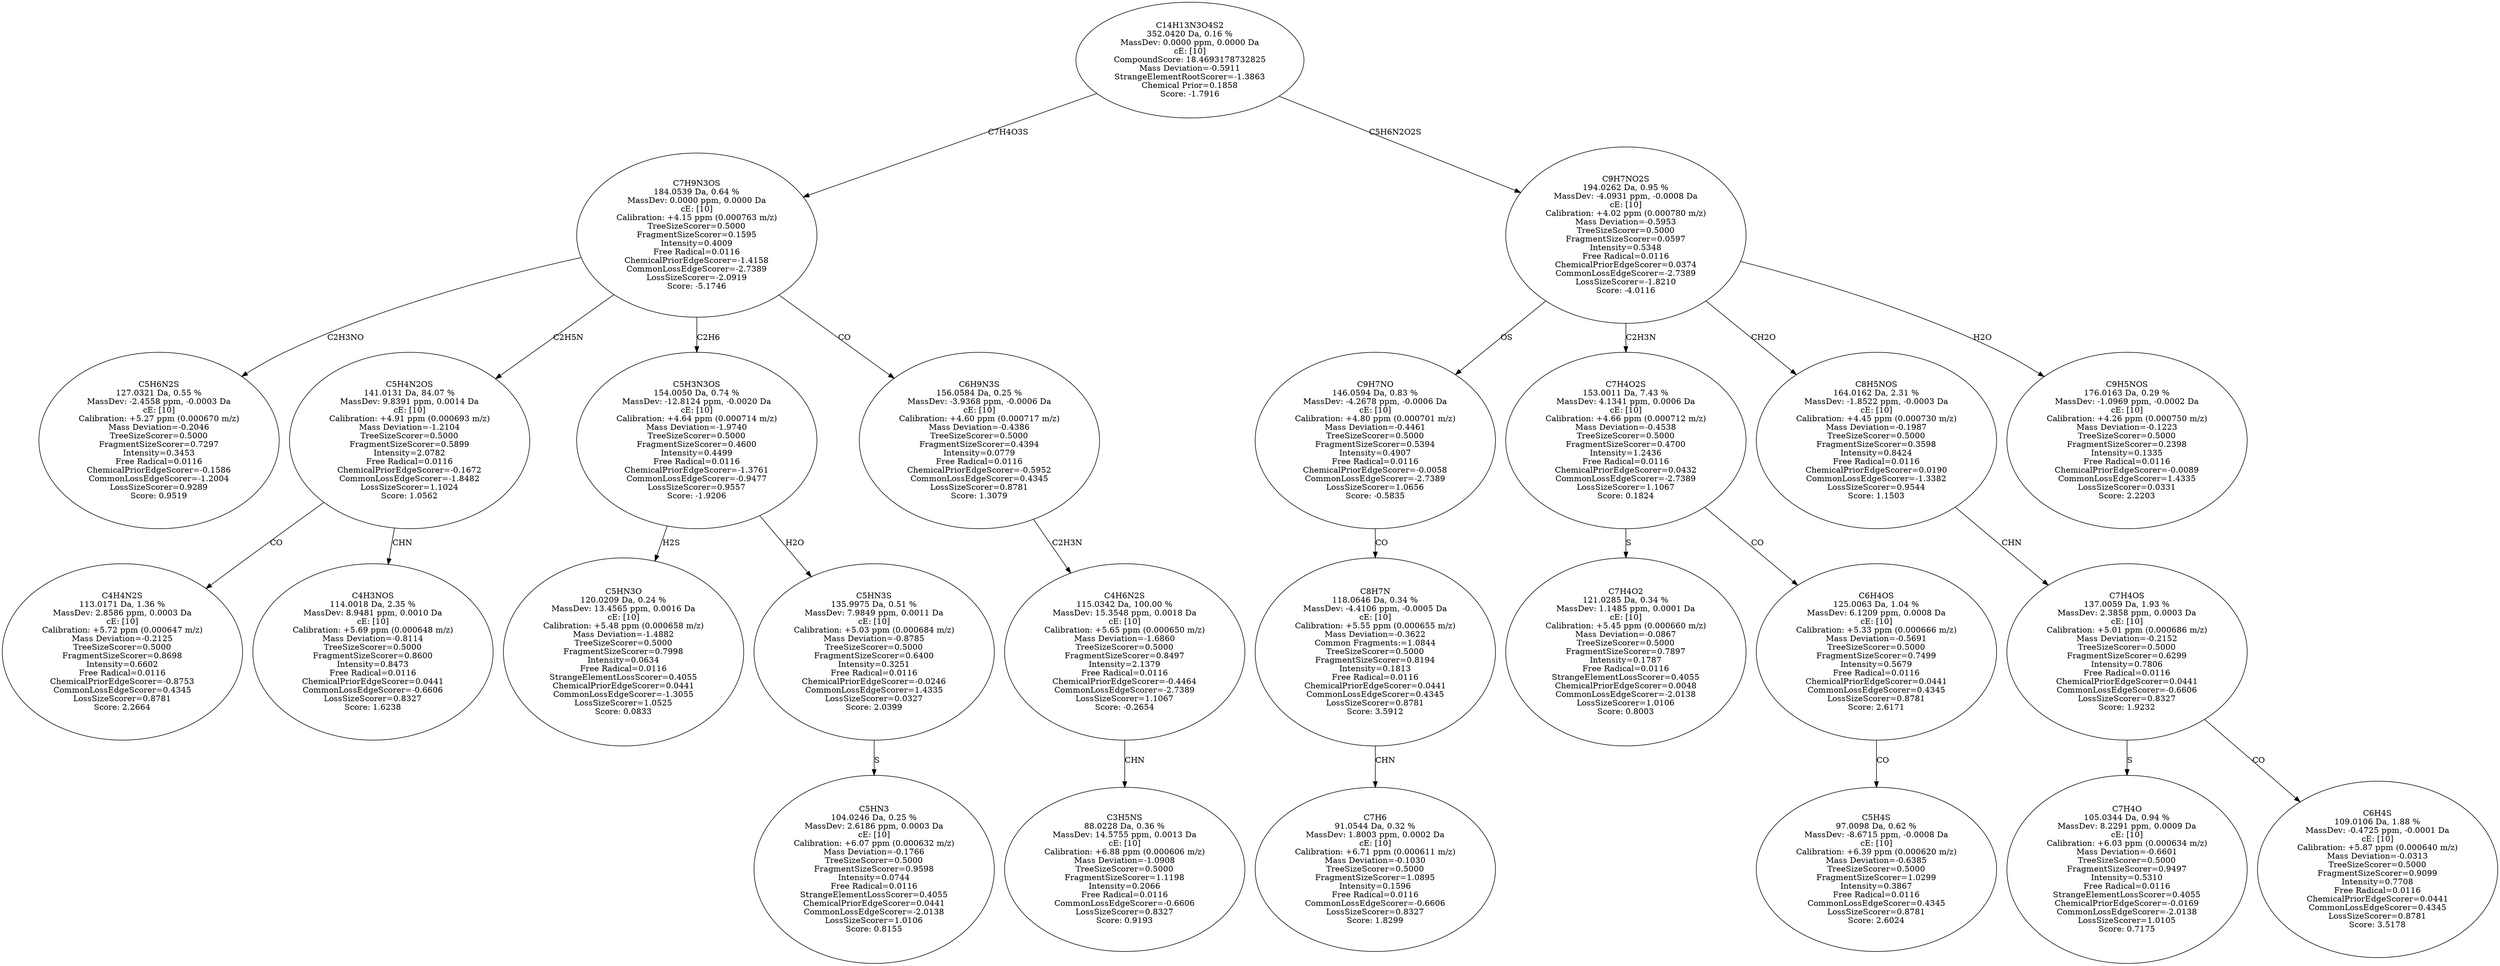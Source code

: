 strict digraph {
v1 [label="C5H6N2S\n127.0321 Da, 0.55 %\nMassDev: -2.4558 ppm, -0.0003 Da\ncE: [10]\nCalibration: +5.27 ppm (0.000670 m/z)\nMass Deviation=-0.2046\nTreeSizeScorer=0.5000\nFragmentSizeScorer=0.7297\nIntensity=0.3453\nFree Radical=0.0116\nChemicalPriorEdgeScorer=-0.1586\nCommonLossEdgeScorer=-1.2004\nLossSizeScorer=0.9289\nScore: 0.9519"];
v2 [label="C4H4N2S\n113.0171 Da, 1.36 %\nMassDev: 2.8586 ppm, 0.0003 Da\ncE: [10]\nCalibration: +5.72 ppm (0.000647 m/z)\nMass Deviation=-0.2125\nTreeSizeScorer=0.5000\nFragmentSizeScorer=0.8698\nIntensity=0.6602\nFree Radical=0.0116\nChemicalPriorEdgeScorer=-0.8753\nCommonLossEdgeScorer=0.4345\nLossSizeScorer=0.8781\nScore: 2.2664"];
v3 [label="C4H3NOS\n114.0018 Da, 2.35 %\nMassDev: 8.9481 ppm, 0.0010 Da\ncE: [10]\nCalibration: +5.69 ppm (0.000648 m/z)\nMass Deviation=-0.8114\nTreeSizeScorer=0.5000\nFragmentSizeScorer=0.8600\nIntensity=0.8473\nFree Radical=0.0116\nChemicalPriorEdgeScorer=0.0441\nCommonLossEdgeScorer=-0.6606\nLossSizeScorer=0.8327\nScore: 1.6238"];
v4 [label="C5H4N2OS\n141.0131 Da, 84.07 %\nMassDev: 9.8391 ppm, 0.0014 Da\ncE: [10]\nCalibration: +4.91 ppm (0.000693 m/z)\nMass Deviation=-1.2104\nTreeSizeScorer=0.5000\nFragmentSizeScorer=0.5899\nIntensity=2.0782\nFree Radical=0.0116\nChemicalPriorEdgeScorer=-0.1672\nCommonLossEdgeScorer=-1.8482\nLossSizeScorer=1.1024\nScore: 1.0562"];
v5 [label="C5HN3O\n120.0209 Da, 0.24 %\nMassDev: 13.4565 ppm, 0.0016 Da\ncE: [10]\nCalibration: +5.48 ppm (0.000658 m/z)\nMass Deviation=-1.4882\nTreeSizeScorer=0.5000\nFragmentSizeScorer=0.7998\nIntensity=0.0634\nFree Radical=0.0116\nStrangeElementLossScorer=0.4055\nChemicalPriorEdgeScorer=0.0441\nCommonLossEdgeScorer=-1.3055\nLossSizeScorer=1.0525\nScore: 0.0833"];
v6 [label="C5HN3\n104.0246 Da, 0.25 %\nMassDev: 2.6186 ppm, 0.0003 Da\ncE: [10]\nCalibration: +6.07 ppm (0.000632 m/z)\nMass Deviation=-0.1766\nTreeSizeScorer=0.5000\nFragmentSizeScorer=0.9598\nIntensity=0.0744\nFree Radical=0.0116\nStrangeElementLossScorer=0.4055\nChemicalPriorEdgeScorer=0.0441\nCommonLossEdgeScorer=-2.0138\nLossSizeScorer=1.0106\nScore: 0.8155"];
v7 [label="C5HN3S\n135.9975 Da, 0.51 %\nMassDev: 7.9849 ppm, 0.0011 Da\ncE: [10]\nCalibration: +5.03 ppm (0.000684 m/z)\nMass Deviation=-0.8785\nTreeSizeScorer=0.5000\nFragmentSizeScorer=0.6400\nIntensity=0.3251\nFree Radical=0.0116\nChemicalPriorEdgeScorer=-0.0246\nCommonLossEdgeScorer=1.4335\nLossSizeScorer=0.0327\nScore: 2.0399"];
v8 [label="C5H3N3OS\n154.0050 Da, 0.74 %\nMassDev: -12.8124 ppm, -0.0020 Da\ncE: [10]\nCalibration: +4.64 ppm (0.000714 m/z)\nMass Deviation=-1.9740\nTreeSizeScorer=0.5000\nFragmentSizeScorer=0.4600\nIntensity=0.4499\nFree Radical=0.0116\nChemicalPriorEdgeScorer=-1.3761\nCommonLossEdgeScorer=-0.9477\nLossSizeScorer=0.9557\nScore: -1.9206"];
v9 [label="C3H5NS\n88.0228 Da, 0.36 %\nMassDev: 14.5755 ppm, 0.0013 Da\ncE: [10]\nCalibration: +6.88 ppm (0.000606 m/z)\nMass Deviation=-1.0908\nTreeSizeScorer=0.5000\nFragmentSizeScorer=1.1198\nIntensity=0.2066\nFree Radical=0.0116\nCommonLossEdgeScorer=-0.6606\nLossSizeScorer=0.8327\nScore: 0.9193"];
v10 [label="C4H6N2S\n115.0342 Da, 100.00 %\nMassDev: 15.3548 ppm, 0.0018 Da\ncE: [10]\nCalibration: +5.65 ppm (0.000650 m/z)\nMass Deviation=-1.6860\nTreeSizeScorer=0.5000\nFragmentSizeScorer=0.8497\nIntensity=2.1379\nFree Radical=0.0116\nChemicalPriorEdgeScorer=-0.4464\nCommonLossEdgeScorer=-2.7389\nLossSizeScorer=1.1067\nScore: -0.2654"];
v11 [label="C6H9N3S\n156.0584 Da, 0.25 %\nMassDev: -3.9368 ppm, -0.0006 Da\ncE: [10]\nCalibration: +4.60 ppm (0.000717 m/z)\nMass Deviation=-0.4386\nTreeSizeScorer=0.5000\nFragmentSizeScorer=0.4394\nIntensity=0.0779\nFree Radical=0.0116\nChemicalPriorEdgeScorer=-0.5952\nCommonLossEdgeScorer=0.4345\nLossSizeScorer=0.8781\nScore: 1.3079"];
v12 [label="C7H9N3OS\n184.0539 Da, 0.64 %\nMassDev: 0.0000 ppm, 0.0000 Da\ncE: [10]\nCalibration: +4.15 ppm (0.000763 m/z)\nTreeSizeScorer=0.5000\nFragmentSizeScorer=0.1595\nIntensity=0.4009\nFree Radical=0.0116\nChemicalPriorEdgeScorer=-1.4158\nCommonLossEdgeScorer=-2.7389\nLossSizeScorer=-2.0919\nScore: -5.1746"];
v13 [label="C7H6\n91.0544 Da, 0.32 %\nMassDev: 1.8003 ppm, 0.0002 Da\ncE: [10]\nCalibration: +6.71 ppm (0.000611 m/z)\nMass Deviation=-0.1030\nTreeSizeScorer=0.5000\nFragmentSizeScorer=1.0895\nIntensity=0.1596\nFree Radical=0.0116\nCommonLossEdgeScorer=-0.6606\nLossSizeScorer=0.8327\nScore: 1.8299"];
v14 [label="C8H7N\n118.0646 Da, 0.34 %\nMassDev: -4.4106 ppm, -0.0005 Da\ncE: [10]\nCalibration: +5.55 ppm (0.000655 m/z)\nMass Deviation=-0.3622\nCommon Fragments:=1.0844\nTreeSizeScorer=0.5000\nFragmentSizeScorer=0.8194\nIntensity=0.1813\nFree Radical=0.0116\nChemicalPriorEdgeScorer=0.0441\nCommonLossEdgeScorer=0.4345\nLossSizeScorer=0.8781\nScore: 3.5912"];
v15 [label="C9H7NO\n146.0594 Da, 0.83 %\nMassDev: -4.2678 ppm, -0.0006 Da\ncE: [10]\nCalibration: +4.80 ppm (0.000701 m/z)\nMass Deviation=-0.4461\nTreeSizeScorer=0.5000\nFragmentSizeScorer=0.5394\nIntensity=0.4907\nFree Radical=0.0116\nChemicalPriorEdgeScorer=-0.0058\nCommonLossEdgeScorer=-2.7389\nLossSizeScorer=1.0656\nScore: -0.5835"];
v16 [label="C7H4O2\n121.0285 Da, 0.34 %\nMassDev: 1.1485 ppm, 0.0001 Da\ncE: [10]\nCalibration: +5.45 ppm (0.000660 m/z)\nMass Deviation=-0.0867\nTreeSizeScorer=0.5000\nFragmentSizeScorer=0.7897\nIntensity=0.1787\nFree Radical=0.0116\nStrangeElementLossScorer=0.4055\nChemicalPriorEdgeScorer=0.0048\nCommonLossEdgeScorer=-2.0138\nLossSizeScorer=1.0106\nScore: 0.8003"];
v17 [label="C5H4S\n97.0098 Da, 0.62 %\nMassDev: -8.6715 ppm, -0.0008 Da\ncE: [10]\nCalibration: +6.39 ppm (0.000620 m/z)\nMass Deviation=-0.6385\nTreeSizeScorer=0.5000\nFragmentSizeScorer=1.0299\nIntensity=0.3867\nFree Radical=0.0116\nCommonLossEdgeScorer=0.4345\nLossSizeScorer=0.8781\nScore: 2.6024"];
v18 [label="C6H4OS\n125.0063 Da, 1.04 %\nMassDev: 6.1209 ppm, 0.0008 Da\ncE: [10]\nCalibration: +5.33 ppm (0.000666 m/z)\nMass Deviation=-0.5691\nTreeSizeScorer=0.5000\nFragmentSizeScorer=0.7499\nIntensity=0.5679\nFree Radical=0.0116\nChemicalPriorEdgeScorer=0.0441\nCommonLossEdgeScorer=0.4345\nLossSizeScorer=0.8781\nScore: 2.6171"];
v19 [label="C7H4O2S\n153.0011 Da, 7.43 %\nMassDev: 4.1341 ppm, 0.0006 Da\ncE: [10]\nCalibration: +4.66 ppm (0.000712 m/z)\nMass Deviation=-0.4538\nTreeSizeScorer=0.5000\nFragmentSizeScorer=0.4700\nIntensity=1.2436\nFree Radical=0.0116\nChemicalPriorEdgeScorer=0.0432\nCommonLossEdgeScorer=-2.7389\nLossSizeScorer=1.1067\nScore: 0.1824"];
v20 [label="C7H4O\n105.0344 Da, 0.94 %\nMassDev: 8.2291 ppm, 0.0009 Da\ncE: [10]\nCalibration: +6.03 ppm (0.000634 m/z)\nMass Deviation=-0.6601\nTreeSizeScorer=0.5000\nFragmentSizeScorer=0.9497\nIntensity=0.5310\nFree Radical=0.0116\nStrangeElementLossScorer=0.4055\nChemicalPriorEdgeScorer=-0.0169\nCommonLossEdgeScorer=-2.0138\nLossSizeScorer=1.0105\nScore: 0.7175"];
v21 [label="C6H4S\n109.0106 Da, 1.88 %\nMassDev: -0.4725 ppm, -0.0001 Da\ncE: [10]\nCalibration: +5.87 ppm (0.000640 m/z)\nMass Deviation=-0.0313\nTreeSizeScorer=0.5000\nFragmentSizeScorer=0.9099\nIntensity=0.7708\nFree Radical=0.0116\nChemicalPriorEdgeScorer=0.0441\nCommonLossEdgeScorer=0.4345\nLossSizeScorer=0.8781\nScore: 3.5178"];
v22 [label="C7H4OS\n137.0059 Da, 1.93 %\nMassDev: 2.3858 ppm, 0.0003 Da\ncE: [10]\nCalibration: +5.01 ppm (0.000686 m/z)\nMass Deviation=-0.2152\nTreeSizeScorer=0.5000\nFragmentSizeScorer=0.6299\nIntensity=0.7806\nFree Radical=0.0116\nChemicalPriorEdgeScorer=0.0441\nCommonLossEdgeScorer=-0.6606\nLossSizeScorer=0.8327\nScore: 1.9232"];
v23 [label="C8H5NOS\n164.0162 Da, 2.31 %\nMassDev: -1.8522 ppm, -0.0003 Da\ncE: [10]\nCalibration: +4.45 ppm (0.000730 m/z)\nMass Deviation=-0.1987\nTreeSizeScorer=0.5000\nFragmentSizeScorer=0.3598\nIntensity=0.8424\nFree Radical=0.0116\nChemicalPriorEdgeScorer=0.0190\nCommonLossEdgeScorer=-1.3382\nLossSizeScorer=0.9544\nScore: 1.1503"];
v24 [label="C9H5NOS\n176.0163 Da, 0.29 %\nMassDev: -1.0969 ppm, -0.0002 Da\ncE: [10]\nCalibration: +4.26 ppm (0.000750 m/z)\nMass Deviation=-0.1223\nTreeSizeScorer=0.5000\nFragmentSizeScorer=0.2398\nIntensity=0.1335\nFree Radical=0.0116\nChemicalPriorEdgeScorer=-0.0089\nCommonLossEdgeScorer=1.4335\nLossSizeScorer=0.0331\nScore: 2.2203"];
v25 [label="C9H7NO2S\n194.0262 Da, 0.95 %\nMassDev: -4.0931 ppm, -0.0008 Da\ncE: [10]\nCalibration: +4.02 ppm (0.000780 m/z)\nMass Deviation=-0.5953\nTreeSizeScorer=0.5000\nFragmentSizeScorer=0.0597\nIntensity=0.5348\nFree Radical=0.0116\nChemicalPriorEdgeScorer=0.0374\nCommonLossEdgeScorer=-2.7389\nLossSizeScorer=-1.8210\nScore: -4.0116"];
v26 [label="C14H13N3O4S2\n352.0420 Da, 0.16 %\nMassDev: 0.0000 ppm, 0.0000 Da\ncE: [10]\nCompoundScore: 18.4693178732825\nMass Deviation=-0.5911\nStrangeElementRootScorer=-1.3863\nChemical Prior=0.1858\nScore: -1.7916"];
v12 -> v1 [label="C2H3NO"];
v4 -> v2 [label="CO"];
v4 -> v3 [label="CHN"];
v12 -> v4 [label="C2H5N"];
v8 -> v5 [label="H2S"];
v7 -> v6 [label="S"];
v8 -> v7 [label="H2O"];
v12 -> v8 [label="C2H6"];
v10 -> v9 [label="CHN"];
v11 -> v10 [label="C2H3N"];
v12 -> v11 [label="CO"];
v26 -> v12 [label="C7H4O3S"];
v14 -> v13 [label="CHN"];
v15 -> v14 [label="CO"];
v25 -> v15 [label="OS"];
v19 -> v16 [label="S"];
v18 -> v17 [label="CO"];
v19 -> v18 [label="CO"];
v25 -> v19 [label="C2H3N"];
v22 -> v20 [label="S"];
v22 -> v21 [label="CO"];
v23 -> v22 [label="CHN"];
v25 -> v23 [label="CH2O"];
v25 -> v24 [label="H2O"];
v26 -> v25 [label="C5H6N2O2S"];
}